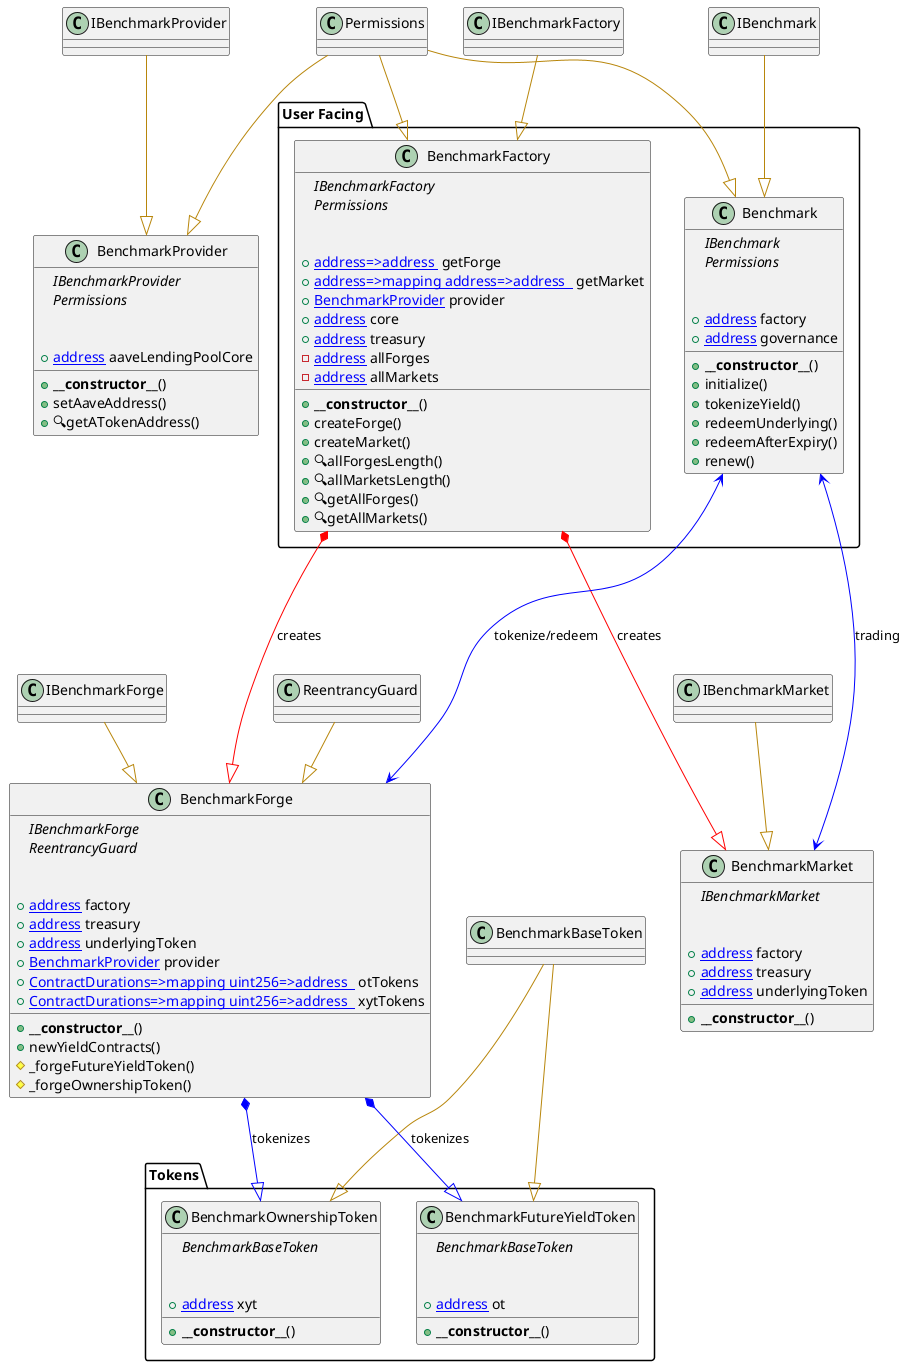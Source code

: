 @startuml "Benchmark Protocol"
' -- for auto-render install: https://marketplace.visualstudio.com/items?itemName=jebbs.plantuml
' -- options --

' -- classes --

package "User Facing" <<Folder>>  {
	class Benchmark {
			' -- inheritance --
		{abstract}IBenchmark
		{abstract}Permissions

			' -- usingFor --

			' -- vars --
		+[[address]] factory
		+[[address]] governance

			' -- methods --
		+**__constructor__**()
		+initialize()
		+tokenizeYield()
		+redeemUnderlying()
		+redeemAfterExpiry()
		+renew()

	}

	class BenchmarkFactory {
			' -- inheritance --
		{abstract}IBenchmarkFactory
		{abstract}Permissions

			' -- usingFor --

			' -- vars --
		+[[mapping address=>address ]] getForge
		+[[mapping address=>mapping address=>address  ]] getMarket
		+[[BenchmarkProvider]] provider
		+[[address]] core
		+[[address]] treasury
		-[[address]] allForges
		-[[address]] allMarkets

			' -- methods --
		+**__constructor__**()
		+createForge()
		+createMarket()
		+🔍allForgesLength()
		+🔍allMarketsLength()
		+🔍getAllForges()
		+🔍getAllMarkets()

	}
}

class BenchmarkProvider {
    ' -- inheritance --
	{abstract}IBenchmarkProvider
	{abstract}Permissions

    ' -- usingFor --

    ' -- vars --
	+[[address]] aaveLendingPoolCore

    ' -- methods --
	+**__constructor__**()
	+setAaveAddress()
	+🔍getATokenAddress()

}

class BenchmarkForge {
    ' -- inheritance --
		{abstract}IBenchmarkForge
		{abstract}ReentrancyGuard

			' -- usingFor --

			' -- vars --
		+[[address]] factory
		+[[address]] treasury
		+[[address]] underlyingToken
		+[[BenchmarkProvider]] provider
		+[[mapping ContractDurations=>mapping uint256=>address  ]] otTokens
		+[[mapping ContractDurations=>mapping uint256=>address  ]] xytTokens

			' -- methods --
		+**__constructor__**()
		+newYieldContracts()
		#_forgeFutureYieldToken()
		#_forgeOwnershipToken()
	}

	class BenchmarkMarket {
			' -- inheritance --
		{abstract}IBenchmarkMarket

			' -- usingFor --

			' -- vars --
		+[[address]] factory
		+[[address]] treasury
		+[[address]] underlyingToken

    ' -- methods --
		+**__constructor__**()
	}

package "Tokens" {
	class BenchmarkOwnershipToken {
    ' -- inheritance --
	{abstract}BenchmarkBaseToken

    ' -- usingFor --

    ' -- vars --
		+[[address]] xyt

			' -- methods --
		+**__constructor__**()

	}

	class BenchmarkFutureYieldToken {
    ' -- inheritance --
	{abstract}BenchmarkBaseToken

    ' -- usingFor --

    ' -- vars --
		+[[address]] ot

			' -- methods --
		+**__constructor__**()

	}
}

' -- inheritance --
IBenchmark --[#DarkGoldenRod]|> Benchmark
Permissions --[#DarkGoldenRod]|> Benchmark

IBenchmarkFactory --[#DarkGoldenRod]|> BenchmarkFactory
Permissions --[#DarkGoldenRod]|> BenchmarkFactory

IBenchmarkProvider --[#DarkGoldenRod]|> BenchmarkProvider
Permissions --[#DarkGoldenRod]|> BenchmarkProvider

IBenchmarkForge --[#DarkGoldenRod]|> BenchmarkForge
ReentrancyGuard --[#DarkGoldenRod]|> BenchmarkForge

IBenchmarkMarket --[#DarkGoldenRod]|> BenchmarkMarket

BenchmarkBaseToken --[#DarkGoldenRod]|> BenchmarkOwnershipToken
BenchmarkBaseToken --[#DarkGoldenRod]|> BenchmarkFutureYieldToken


' -- creation --
BenchmarkFactory *--[#Red]|> BenchmarkForge : creates
BenchmarkFactory *--[#Red]|> BenchmarkMarket : creates

' -- tokenization --
Benchmark <--[#Blue]--> BenchmarkForge : "tokenize/redeem"
BenchmarkForge *--[#Blue]|> BenchmarkOwnershipToken : tokenizes
BenchmarkForge *--[#Blue]|> BenchmarkFutureYieldToken : tokenizes

' -- trading -- 
Benchmark <--[#Blue]--> BenchmarkMarket : "trading"

@enduml
